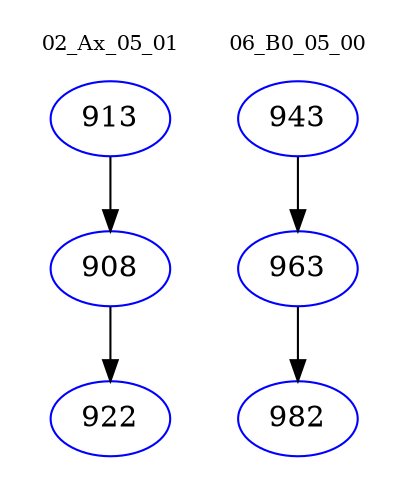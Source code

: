 digraph{
subgraph cluster_0 {
color = white
label = "02_Ax_05_01";
fontsize=10;
T0_913 [label="913", color="blue"]
T0_913 -> T0_908 [color="black"]
T0_908 [label="908", color="blue"]
T0_908 -> T0_922 [color="black"]
T0_922 [label="922", color="blue"]
}
subgraph cluster_1 {
color = white
label = "06_B0_05_00";
fontsize=10;
T1_943 [label="943", color="blue"]
T1_943 -> T1_963 [color="black"]
T1_963 [label="963", color="blue"]
T1_963 -> T1_982 [color="black"]
T1_982 [label="982", color="blue"]
}
}
